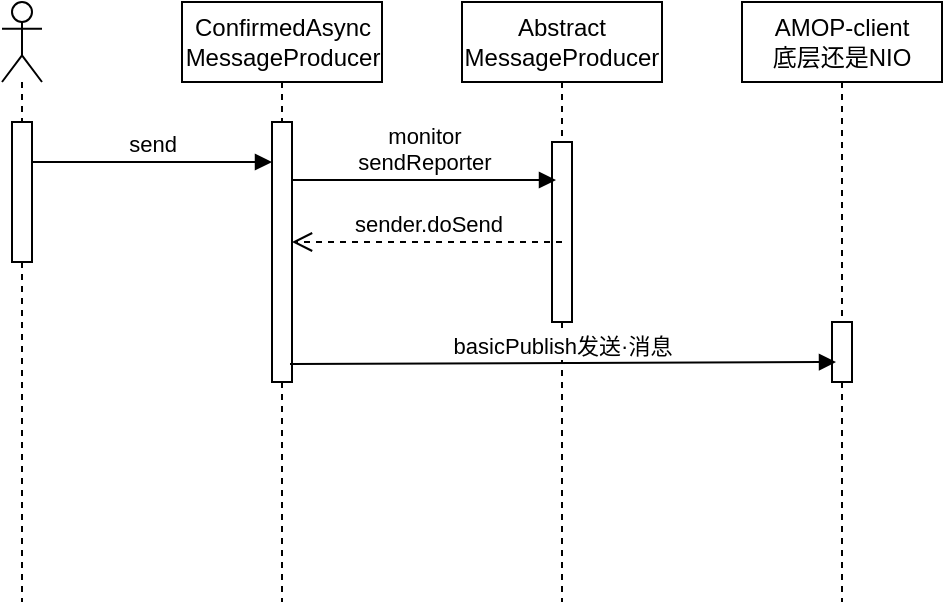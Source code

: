 <mxfile version="11.1.1" type="github"><diagram id="hLku4_2pbAyY7zUj1JWS" name="Page-1"><mxGraphModel dx="1422" dy="884" grid="1" gridSize="10" guides="1" tooltips="1" connect="1" arrows="1" fold="1" page="1" pageScale="1" pageWidth="827" pageHeight="1169" math="0" shadow="0"><root><mxCell id="0"/><mxCell id="1" parent="0"/><mxCell id="jNEHDybDtIT8cp2NqFF5-13" value="ConfirmedAsync&lt;br&gt;MessageProducer" style="html=1;points=[];perimeter=orthogonalPerimeter;shape=umlLifeline;participant=label;fontFamily=Helvetica;fontSize=12;fontColor=#000000;align=center;strokeColor=#000000;fillColor=#ffffff;recursiveResize=0;container=1;collapsible=0;" vertex="1" parent="1"><mxGeometry x="140" y="120" width="100" height="300" as="geometry"/></mxCell><mxCell id="jNEHDybDtIT8cp2NqFF5-24" value="" style="html=1;points=[];perimeter=orthogonalPerimeter;" vertex="1" parent="jNEHDybDtIT8cp2NqFF5-13"><mxGeometry x="45" y="60" width="10" height="130" as="geometry"/></mxCell><mxCell id="jNEHDybDtIT8cp2NqFF5-14" value="Abstract&lt;br&gt;MessageProducer" style="shape=umlLifeline;perimeter=lifelinePerimeter;whiteSpace=wrap;html=1;container=1;collapsible=0;recursiveResize=0;outlineConnect=0;" vertex="1" parent="1"><mxGeometry x="280" y="120" width="100" height="300" as="geometry"/></mxCell><mxCell id="jNEHDybDtIT8cp2NqFF5-30" value="" style="html=1;points=[];perimeter=orthogonalPerimeter;" vertex="1" parent="jNEHDybDtIT8cp2NqFF5-14"><mxGeometry x="45" y="70" width="10" height="90" as="geometry"/></mxCell><mxCell id="jNEHDybDtIT8cp2NqFF5-17" value="" style="shape=umlLifeline;participant=umlActor;perimeter=lifelinePerimeter;whiteSpace=wrap;html=1;container=1;collapsible=0;recursiveResize=0;verticalAlign=top;spacingTop=36;labelBackgroundColor=#ffffff;outlineConnect=0;" vertex="1" parent="1"><mxGeometry x="50" y="120" width="20" height="300" as="geometry"/></mxCell><mxCell id="jNEHDybDtIT8cp2NqFF5-23" value="" style="html=1;points=[];perimeter=orthogonalPerimeter;" vertex="1" parent="jNEHDybDtIT8cp2NqFF5-17"><mxGeometry x="5" y="60" width="10" height="70" as="geometry"/></mxCell><mxCell id="jNEHDybDtIT8cp2NqFF5-18" value="AMOP-client&lt;br&gt;底层还是NIO" style="shape=umlLifeline;perimeter=lifelinePerimeter;whiteSpace=wrap;html=1;container=1;collapsible=0;recursiveResize=0;outlineConnect=0;" vertex="1" parent="1"><mxGeometry x="420" y="120" width="100" height="300" as="geometry"/></mxCell><mxCell id="jNEHDybDtIT8cp2NqFF5-31" value="" style="html=1;points=[];perimeter=orthogonalPerimeter;" vertex="1" parent="jNEHDybDtIT8cp2NqFF5-18"><mxGeometry x="45" y="160" width="10" height="30" as="geometry"/></mxCell><mxCell id="jNEHDybDtIT8cp2NqFF5-28" value="send" style="html=1;verticalAlign=bottom;endArrow=block;" edge="1" parent="1" source="jNEHDybDtIT8cp2NqFF5-23" target="jNEHDybDtIT8cp2NqFF5-24"><mxGeometry width="80" relative="1" as="geometry"><mxPoint x="85" y="200" as="sourcePoint"/><mxPoint x="165" y="200" as="targetPoint"/><Array as="points"><mxPoint x="140" y="200"/></Array></mxGeometry></mxCell><mxCell id="jNEHDybDtIT8cp2NqFF5-42" value="monitor&lt;br&gt;sendReporter" style="html=1;verticalAlign=bottom;endArrow=block;" edge="1" parent="1" source="jNEHDybDtIT8cp2NqFF5-24"><mxGeometry width="80" relative="1" as="geometry"><mxPoint x="230" y="210" as="sourcePoint"/><mxPoint x="327" y="209" as="targetPoint"/></mxGeometry></mxCell><mxCell id="jNEHDybDtIT8cp2NqFF5-71" value="sender.doSend" style="html=1;verticalAlign=bottom;endArrow=open;dashed=1;endSize=8;" edge="1" parent="1" target="jNEHDybDtIT8cp2NqFF5-24"><mxGeometry relative="1" as="geometry"><mxPoint x="330" y="240" as="sourcePoint"/><mxPoint x="250" y="240" as="targetPoint"/></mxGeometry></mxCell><mxCell id="jNEHDybDtIT8cp2NqFF5-72" value="basicPublish发送·消息" style="html=1;verticalAlign=bottom;endArrow=block;exitX=0.9;exitY=0.931;exitDx=0;exitDy=0;exitPerimeter=0;entryX=0.2;entryY=0.667;entryDx=0;entryDy=0;entryPerimeter=0;" edge="1" parent="1" source="jNEHDybDtIT8cp2NqFF5-24" target="jNEHDybDtIT8cp2NqFF5-31"><mxGeometry width="80" relative="1" as="geometry"><mxPoint x="280" y="330" as="sourcePoint"/><mxPoint x="360" y="330" as="targetPoint"/></mxGeometry></mxCell></root></mxGraphModel></diagram></mxfile>